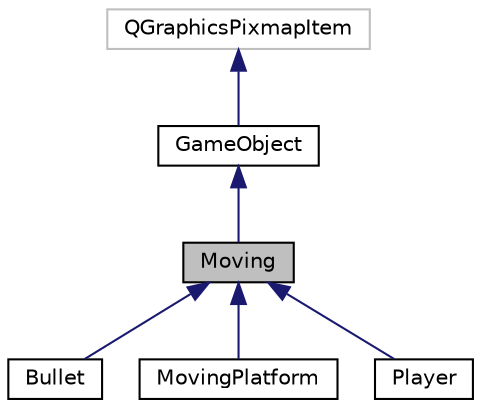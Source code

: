 digraph "Moving"
{
 // LATEX_PDF_SIZE
  edge [fontname="Helvetica",fontsize="10",labelfontname="Helvetica",labelfontsize="10"];
  node [fontname="Helvetica",fontsize="10",shape=record];
  Node1 [label="Moving",height=0.2,width=0.4,color="black", fillcolor="grey75", style="filled", fontcolor="black",tooltip=" "];
  Node2 -> Node1 [dir="back",color="midnightblue",fontsize="10",style="solid"];
  Node2 [label="GameObject",height=0.2,width=0.4,color="black", fillcolor="white", style="filled",URL="$class_game_object.html",tooltip=" "];
  Node3 -> Node2 [dir="back",color="midnightblue",fontsize="10",style="solid"];
  Node3 [label="QGraphicsPixmapItem",height=0.2,width=0.4,color="grey75", fillcolor="white", style="filled",tooltip=" "];
  Node1 -> Node4 [dir="back",color="midnightblue",fontsize="10",style="solid"];
  Node4 [label="Bullet",height=0.2,width=0.4,color="black", fillcolor="white", style="filled",URL="$class_bullet.html",tooltip=" "];
  Node1 -> Node5 [dir="back",color="midnightblue",fontsize="10",style="solid"];
  Node5 [label="MovingPlatform",height=0.2,width=0.4,color="black", fillcolor="white", style="filled",URL="$class_moving_platform.html",tooltip=" "];
  Node1 -> Node6 [dir="back",color="midnightblue",fontsize="10",style="solid"];
  Node6 [label="Player",height=0.2,width=0.4,color="black", fillcolor="white", style="filled",URL="$class_player.html",tooltip=" "];
}
